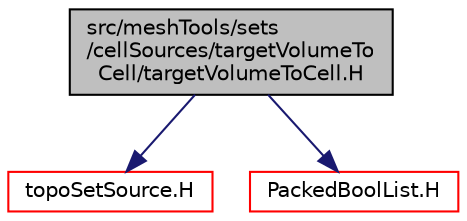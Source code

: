 digraph "src/meshTools/sets/cellSources/targetVolumeToCell/targetVolumeToCell.H"
{
  bgcolor="transparent";
  edge [fontname="Helvetica",fontsize="10",labelfontname="Helvetica",labelfontsize="10"];
  node [fontname="Helvetica",fontsize="10",shape=record];
  Node0 [label="src/meshTools/sets\l/cellSources/targetVolumeTo\lCell/targetVolumeToCell.H",height=0.2,width=0.4,color="black", fillcolor="grey75", style="filled", fontcolor="black"];
  Node0 -> Node1 [color="midnightblue",fontsize="10",style="solid",fontname="Helvetica"];
  Node1 [label="topoSetSource.H",height=0.2,width=0.4,color="red",URL="$a08852.html"];
  Node0 -> Node160 [color="midnightblue",fontsize="10",style="solid",fontname="Helvetica"];
  Node160 [label="PackedBoolList.H",height=0.2,width=0.4,color="red",URL="$a09398.html"];
}
